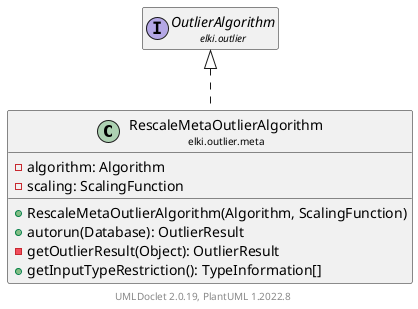 @startuml
    remove .*\.(Instance|Par|Parameterizer|Factory)$
    set namespaceSeparator none
    hide empty fields
    hide empty methods

    class "<size:14>RescaleMetaOutlierAlgorithm\n<size:10>elki.outlier.meta" as elki.outlier.meta.RescaleMetaOutlierAlgorithm [[RescaleMetaOutlierAlgorithm.html]] {
        -algorithm: Algorithm
        -scaling: ScalingFunction
        +RescaleMetaOutlierAlgorithm(Algorithm, ScalingFunction)
        +autorun(Database): OutlierResult
        -getOutlierResult(Object): OutlierResult
        +getInputTypeRestriction(): TypeInformation[]
    }

    interface "<size:14>OutlierAlgorithm\n<size:10>elki.outlier" as elki.outlier.OutlierAlgorithm [[../OutlierAlgorithm.html]]
    class "<size:14>RescaleMetaOutlierAlgorithm.Par\n<size:10>elki.outlier.meta" as elki.outlier.meta.RescaleMetaOutlierAlgorithm.Par [[RescaleMetaOutlierAlgorithm.Par.html]]

    elki.outlier.OutlierAlgorithm <|.. elki.outlier.meta.RescaleMetaOutlierAlgorithm
    elki.outlier.meta.RescaleMetaOutlierAlgorithm +-- elki.outlier.meta.RescaleMetaOutlierAlgorithm.Par

    center footer UMLDoclet 2.0.19, PlantUML 1.2022.8
@enduml
